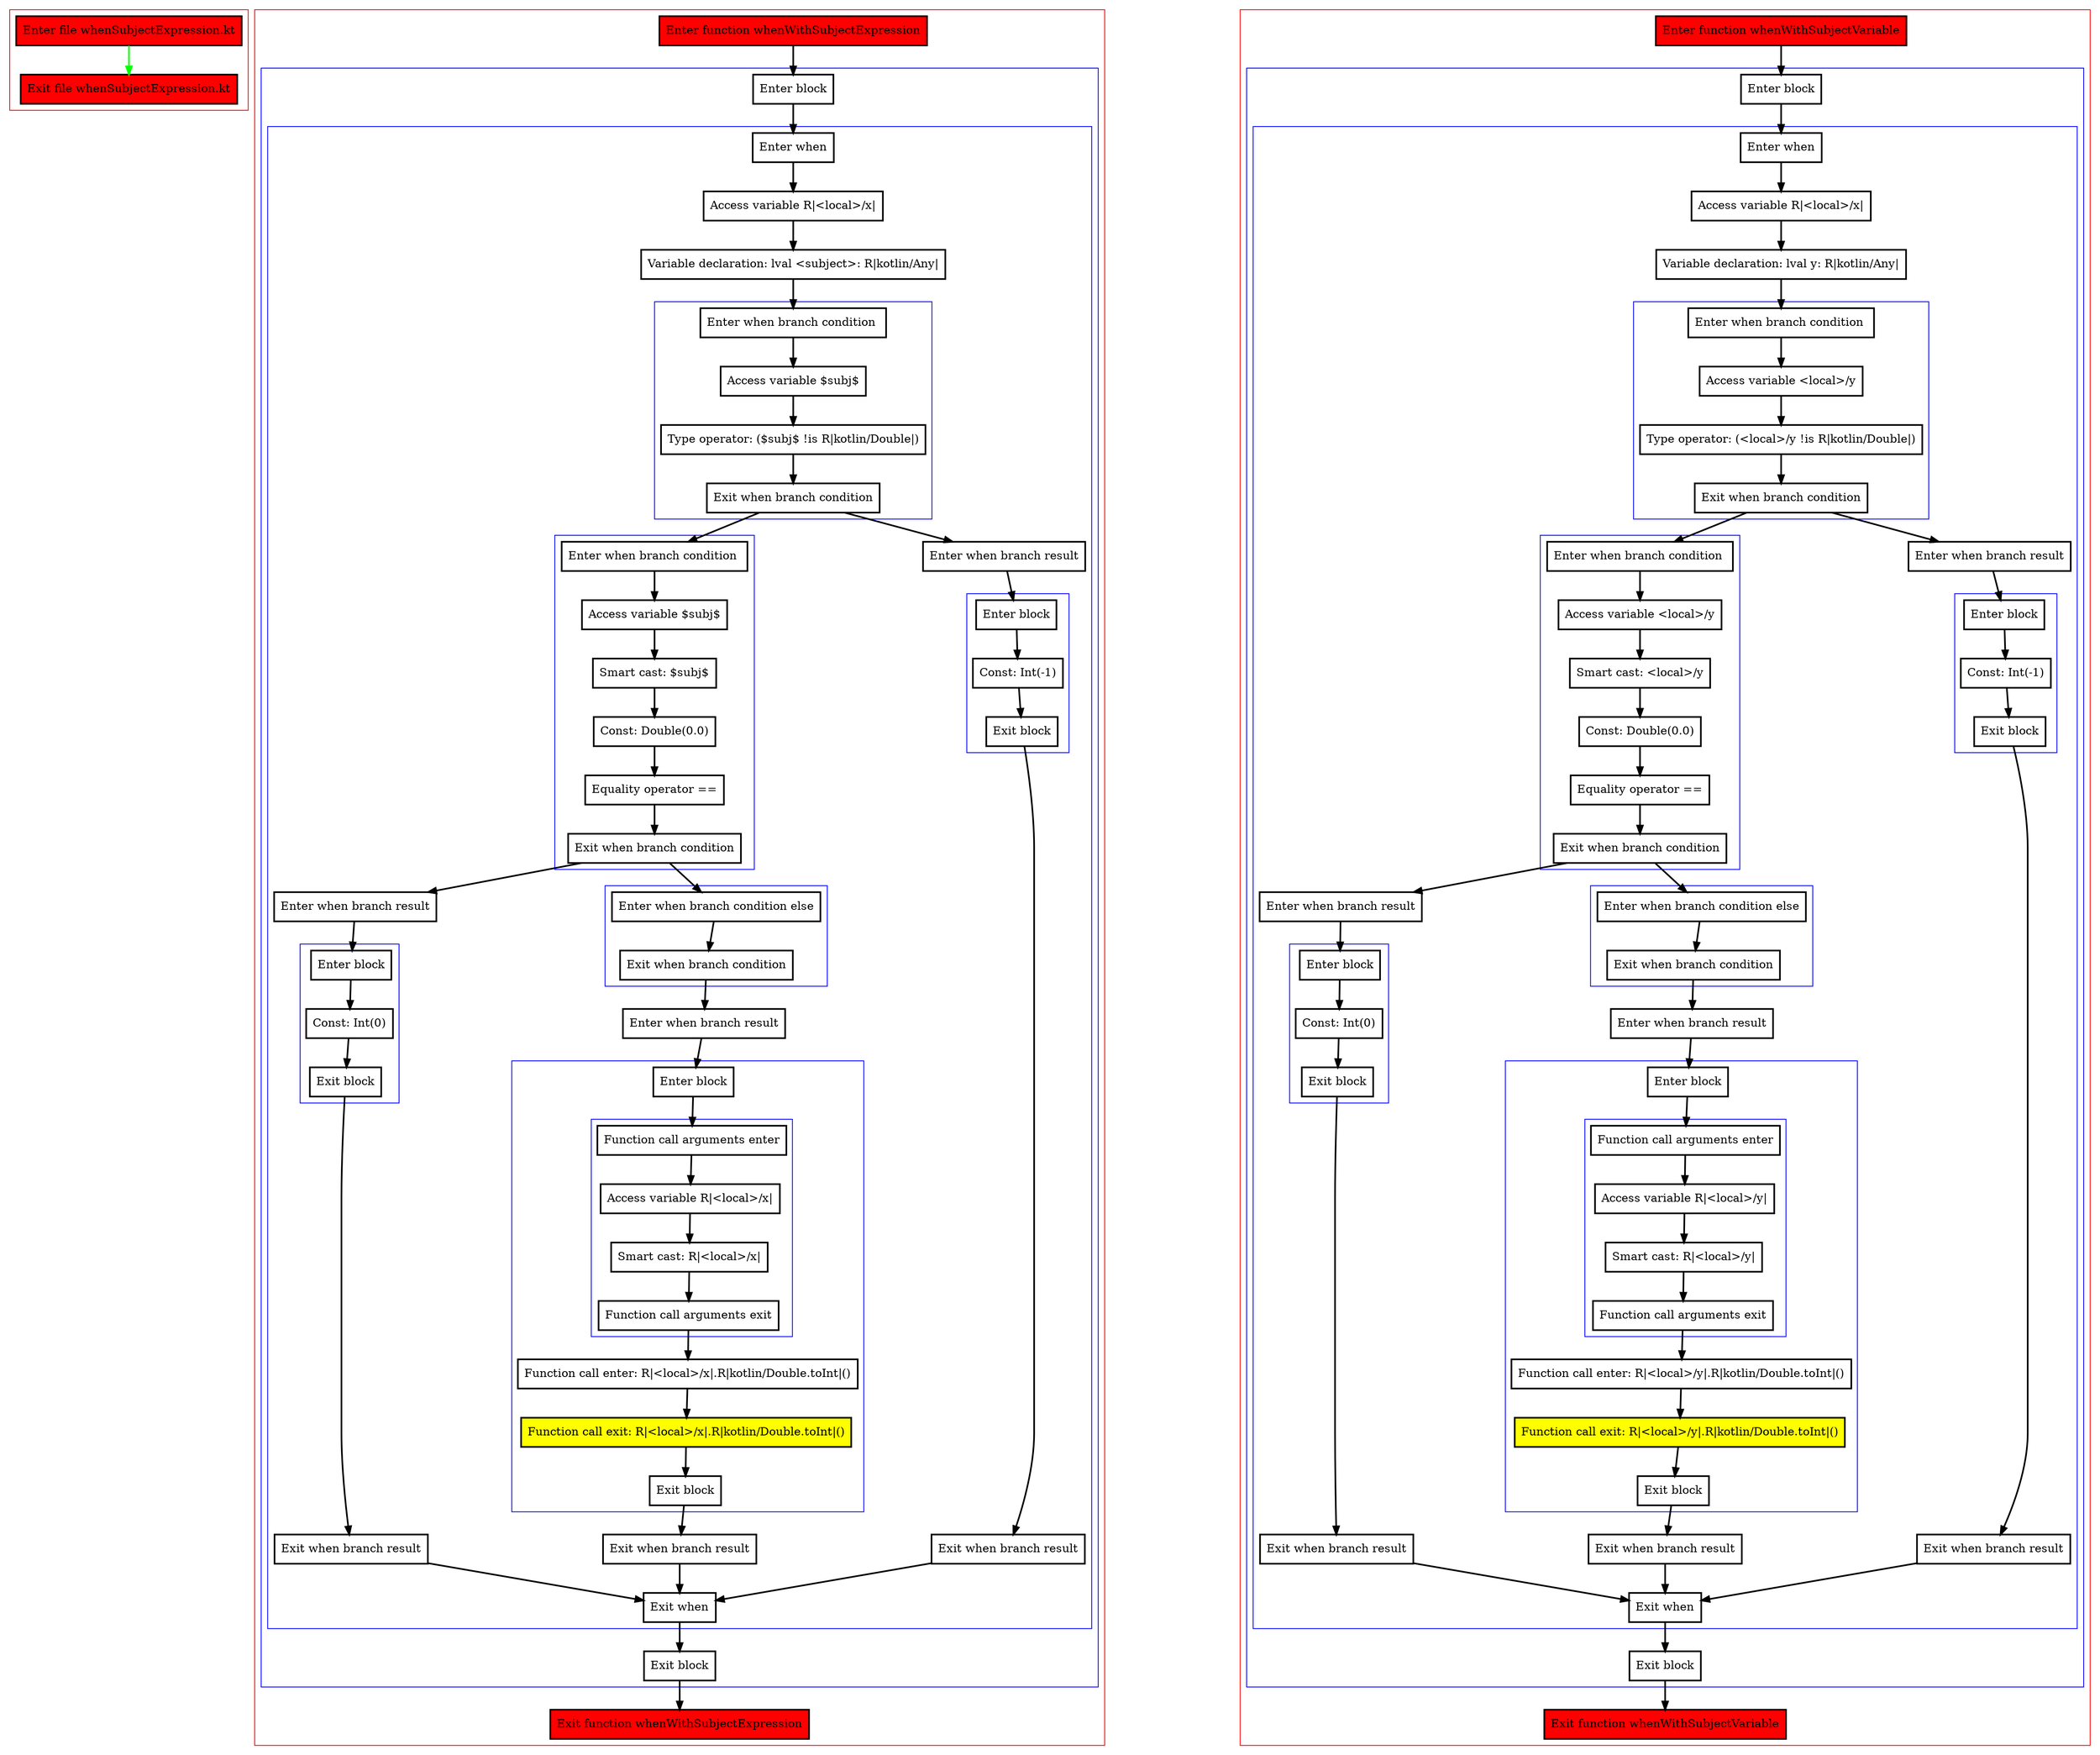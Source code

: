 digraph whenSubjectExpression_kt {
    graph [nodesep=3]
    node [shape=box penwidth=2]
    edge [penwidth=2]

    subgraph cluster_0 {
        color=red
        0 [label="Enter file whenSubjectExpression.kt" style="filled" fillcolor=red];
        1 [label="Exit file whenSubjectExpression.kt" style="filled" fillcolor=red];
    }
    0 -> {1} [color=green];

    subgraph cluster_1 {
        color=red
        2 [label="Enter function whenWithSubjectExpression" style="filled" fillcolor=red];
        subgraph cluster_2 {
            color=blue
            3 [label="Enter block"];
            subgraph cluster_3 {
                color=blue
                4 [label="Enter when"];
                5 [label="Access variable R|<local>/x|"];
                6 [label="Variable declaration: lval <subject>: R|kotlin/Any|"];
                subgraph cluster_4 {
                    color=blue
                    7 [label="Enter when branch condition "];
                    8 [label="Access variable $subj$"];
                    9 [label="Type operator: ($subj$ !is R|kotlin/Double|)"];
                    10 [label="Exit when branch condition"];
                }
                subgraph cluster_5 {
                    color=blue
                    11 [label="Enter when branch condition "];
                    12 [label="Access variable $subj$"];
                    13 [label="Smart cast: $subj$"];
                    14 [label="Const: Double(0.0)"];
                    15 [label="Equality operator =="];
                    16 [label="Exit when branch condition"];
                }
                subgraph cluster_6 {
                    color=blue
                    17 [label="Enter when branch condition else"];
                    18 [label="Exit when branch condition"];
                }
                19 [label="Enter when branch result"];
                subgraph cluster_7 {
                    color=blue
                    20 [label="Enter block"];
                    subgraph cluster_8 {
                        color=blue
                        21 [label="Function call arguments enter"];
                        22 [label="Access variable R|<local>/x|"];
                        23 [label="Smart cast: R|<local>/x|"];
                        24 [label="Function call arguments exit"];
                    }
                    25 [label="Function call enter: R|<local>/x|.R|kotlin/Double.toInt|()"];
                    26 [label="Function call exit: R|<local>/x|.R|kotlin/Double.toInt|()" style="filled" fillcolor=yellow];
                    27 [label="Exit block"];
                }
                28 [label="Exit when branch result"];
                29 [label="Enter when branch result"];
                subgraph cluster_9 {
                    color=blue
                    30 [label="Enter block"];
                    31 [label="Const: Int(0)"];
                    32 [label="Exit block"];
                }
                33 [label="Exit when branch result"];
                34 [label="Enter when branch result"];
                subgraph cluster_10 {
                    color=blue
                    35 [label="Enter block"];
                    36 [label="Const: Int(-1)"];
                    37 [label="Exit block"];
                }
                38 [label="Exit when branch result"];
                39 [label="Exit when"];
            }
            40 [label="Exit block"];
        }
        41 [label="Exit function whenWithSubjectExpression" style="filled" fillcolor=red];
    }
    2 -> {3};
    3 -> {4};
    4 -> {5};
    5 -> {6};
    6 -> {7};
    7 -> {8};
    8 -> {9};
    9 -> {10};
    10 -> {11 34};
    11 -> {12};
    12 -> {13};
    13 -> {14};
    14 -> {15};
    15 -> {16};
    16 -> {17 29};
    17 -> {18};
    18 -> {19};
    19 -> {20};
    20 -> {21};
    21 -> {22};
    22 -> {23};
    23 -> {24};
    24 -> {25};
    25 -> {26};
    26 -> {27};
    27 -> {28};
    28 -> {39};
    29 -> {30};
    30 -> {31};
    31 -> {32};
    32 -> {33};
    33 -> {39};
    34 -> {35};
    35 -> {36};
    36 -> {37};
    37 -> {38};
    38 -> {39};
    39 -> {40};
    40 -> {41};

    subgraph cluster_11 {
        color=red
        42 [label="Enter function whenWithSubjectVariable" style="filled" fillcolor=red];
        subgraph cluster_12 {
            color=blue
            43 [label="Enter block"];
            subgraph cluster_13 {
                color=blue
                44 [label="Enter when"];
                45 [label="Access variable R|<local>/x|"];
                46 [label="Variable declaration: lval y: R|kotlin/Any|"];
                subgraph cluster_14 {
                    color=blue
                    47 [label="Enter when branch condition "];
                    48 [label="Access variable <local>/y"];
                    49 [label="Type operator: (<local>/y !is R|kotlin/Double|)"];
                    50 [label="Exit when branch condition"];
                }
                subgraph cluster_15 {
                    color=blue
                    51 [label="Enter when branch condition "];
                    52 [label="Access variable <local>/y"];
                    53 [label="Smart cast: <local>/y"];
                    54 [label="Const: Double(0.0)"];
                    55 [label="Equality operator =="];
                    56 [label="Exit when branch condition"];
                }
                subgraph cluster_16 {
                    color=blue
                    57 [label="Enter when branch condition else"];
                    58 [label="Exit when branch condition"];
                }
                59 [label="Enter when branch result"];
                subgraph cluster_17 {
                    color=blue
                    60 [label="Enter block"];
                    subgraph cluster_18 {
                        color=blue
                        61 [label="Function call arguments enter"];
                        62 [label="Access variable R|<local>/y|"];
                        63 [label="Smart cast: R|<local>/y|"];
                        64 [label="Function call arguments exit"];
                    }
                    65 [label="Function call enter: R|<local>/y|.R|kotlin/Double.toInt|()"];
                    66 [label="Function call exit: R|<local>/y|.R|kotlin/Double.toInt|()" style="filled" fillcolor=yellow];
                    67 [label="Exit block"];
                }
                68 [label="Exit when branch result"];
                69 [label="Enter when branch result"];
                subgraph cluster_19 {
                    color=blue
                    70 [label="Enter block"];
                    71 [label="Const: Int(0)"];
                    72 [label="Exit block"];
                }
                73 [label="Exit when branch result"];
                74 [label="Enter when branch result"];
                subgraph cluster_20 {
                    color=blue
                    75 [label="Enter block"];
                    76 [label="Const: Int(-1)"];
                    77 [label="Exit block"];
                }
                78 [label="Exit when branch result"];
                79 [label="Exit when"];
            }
            80 [label="Exit block"];
        }
        81 [label="Exit function whenWithSubjectVariable" style="filled" fillcolor=red];
    }
    42 -> {43};
    43 -> {44};
    44 -> {45};
    45 -> {46};
    46 -> {47};
    47 -> {48};
    48 -> {49};
    49 -> {50};
    50 -> {51 74};
    51 -> {52};
    52 -> {53};
    53 -> {54};
    54 -> {55};
    55 -> {56};
    56 -> {57 69};
    57 -> {58};
    58 -> {59};
    59 -> {60};
    60 -> {61};
    61 -> {62};
    62 -> {63};
    63 -> {64};
    64 -> {65};
    65 -> {66};
    66 -> {67};
    67 -> {68};
    68 -> {79};
    69 -> {70};
    70 -> {71};
    71 -> {72};
    72 -> {73};
    73 -> {79};
    74 -> {75};
    75 -> {76};
    76 -> {77};
    77 -> {78};
    78 -> {79};
    79 -> {80};
    80 -> {81};

}
